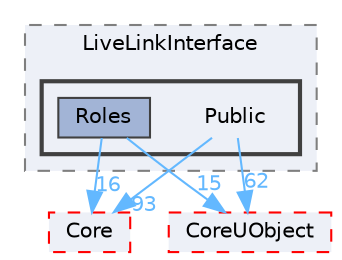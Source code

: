 digraph "Public"
{
 // INTERACTIVE_SVG=YES
 // LATEX_PDF_SIZE
  bgcolor="transparent";
  edge [fontname=Helvetica,fontsize=10,labelfontname=Helvetica,labelfontsize=10];
  node [fontname=Helvetica,fontsize=10,shape=box,height=0.2,width=0.4];
  compound=true
  subgraph clusterdir_0b16765323610fed71937b69633845f2 {
    graph [ bgcolor="#edf0f7", pencolor="grey50", label="LiveLinkInterface", fontname=Helvetica,fontsize=10 style="filled,dashed", URL="dir_0b16765323610fed71937b69633845f2.html",tooltip=""]
  subgraph clusterdir_d857fe6066410cf3b7541d0f1258c64c {
    graph [ bgcolor="#edf0f7", pencolor="grey25", label="", fontname=Helvetica,fontsize=10 style="filled,bold", URL="dir_d857fe6066410cf3b7541d0f1258c64c.html",tooltip=""]
    dir_d857fe6066410cf3b7541d0f1258c64c [shape=plaintext, label="Public"];
  dir_e217e76acd4f4787206be74016174f8d [label="Roles", fillcolor="#a2b4d6", color="grey25", style="filled", URL="dir_e217e76acd4f4787206be74016174f8d.html",tooltip=""];
  }
  }
  dir_0e6cddcc9caa1238c7f3774224afaa45 [label="Core", fillcolor="#edf0f7", color="red", style="filled,dashed", URL="dir_0e6cddcc9caa1238c7f3774224afaa45.html",tooltip=""];
  dir_4c499e5e32e2b4479ad7e552df73eeae [label="CoreUObject", fillcolor="#edf0f7", color="red", style="filled,dashed", URL="dir_4c499e5e32e2b4479ad7e552df73eeae.html",tooltip=""];
  dir_d857fe6066410cf3b7541d0f1258c64c->dir_0e6cddcc9caa1238c7f3774224afaa45 [headlabel="93", labeldistance=1.5 headhref="dir_000945_000266.html" href="dir_000945_000266.html" color="steelblue1" fontcolor="steelblue1"];
  dir_d857fe6066410cf3b7541d0f1258c64c->dir_4c499e5e32e2b4479ad7e552df73eeae [headlabel="62", labeldistance=1.5 headhref="dir_000945_000268.html" href="dir_000945_000268.html" color="steelblue1" fontcolor="steelblue1"];
  dir_e217e76acd4f4787206be74016174f8d->dir_0e6cddcc9caa1238c7f3774224afaa45 [headlabel="16", labeldistance=1.5 headhref="dir_000979_000266.html" href="dir_000979_000266.html" color="steelblue1" fontcolor="steelblue1"];
  dir_e217e76acd4f4787206be74016174f8d->dir_4c499e5e32e2b4479ad7e552df73eeae [headlabel="15", labeldistance=1.5 headhref="dir_000979_000268.html" href="dir_000979_000268.html" color="steelblue1" fontcolor="steelblue1"];
}
